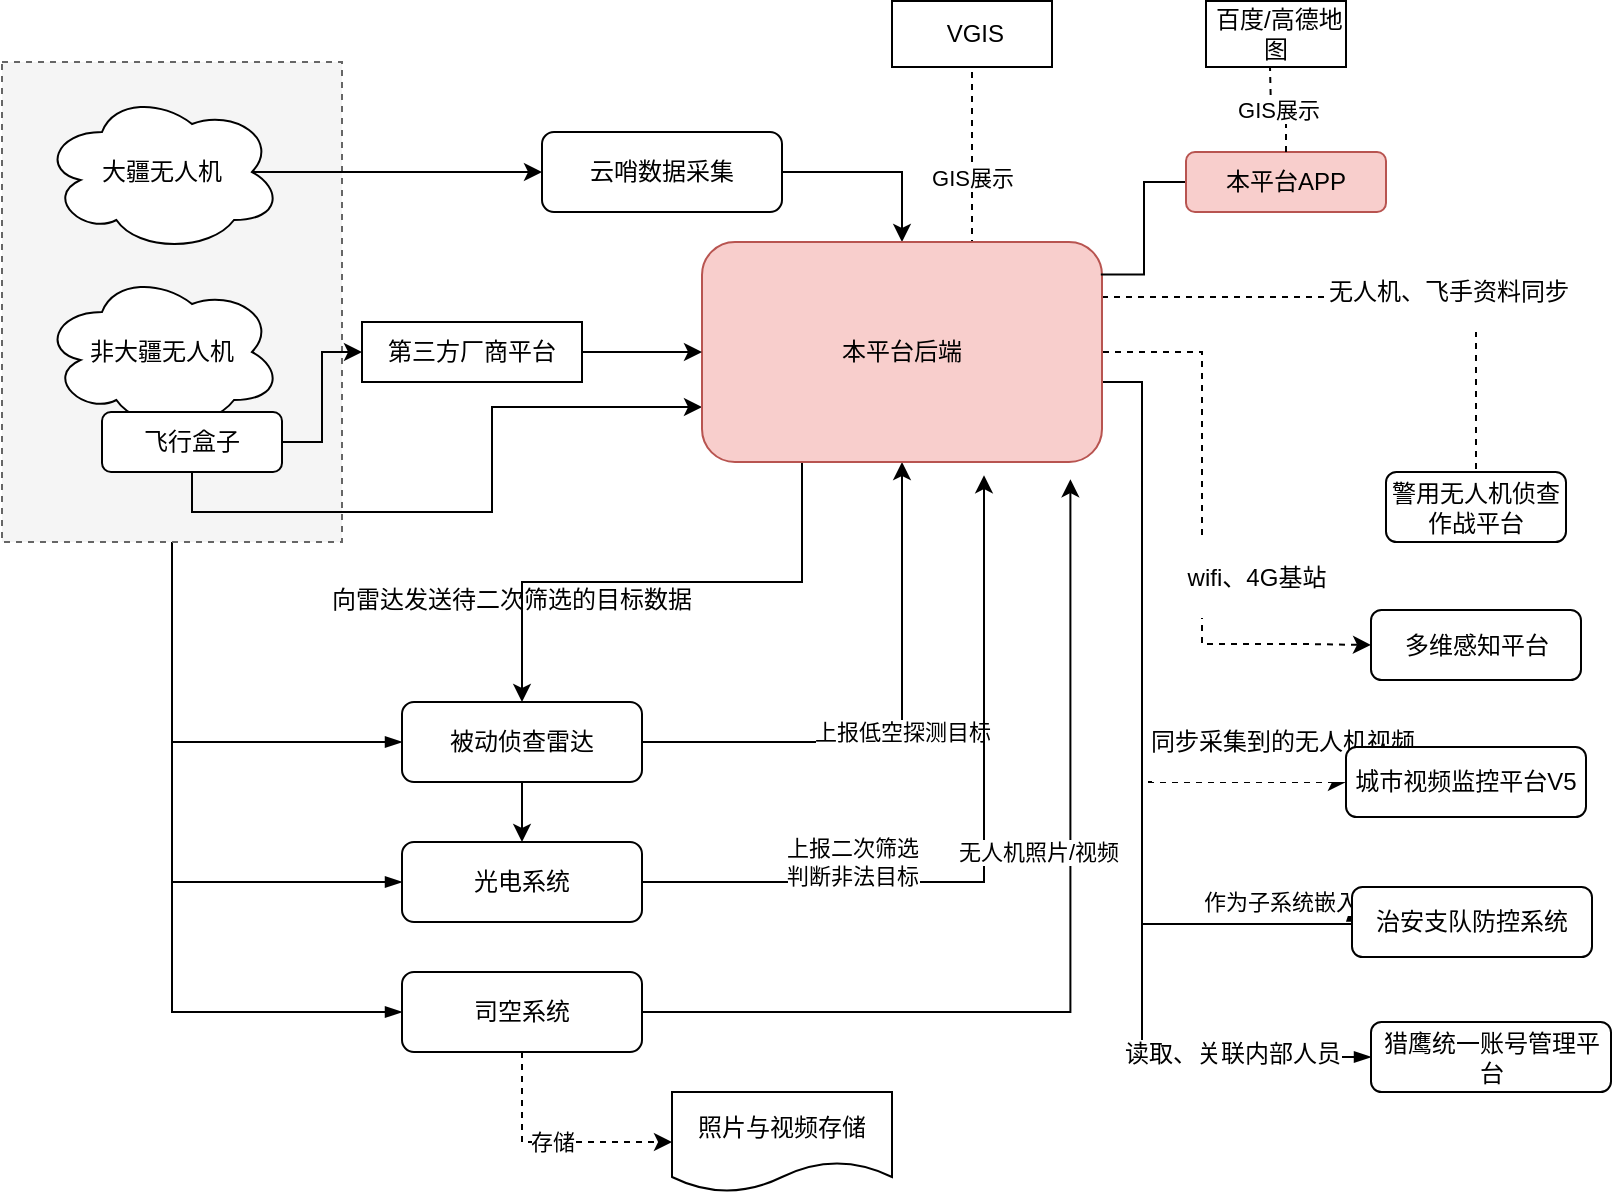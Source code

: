 <mxfile version="10.6.2" type="github"><diagram id="ZXbhY7CVpI-BIAMXs6bf" name="Page-1"><mxGraphModel dx="1055" dy="552" grid="1" gridSize="10" guides="1" tooltips="1" connect="1" arrows="1" fold="1" page="1" pageScale="1" pageWidth="827" pageHeight="1169" math="0" shadow="0"><root><mxCell id="0"/><mxCell id="1" parent="0"/><mxCell id="SJN7MPmhMZ1LIdw3ViLj-26" style="edgeStyle=orthogonalEdgeStyle;rounded=0;orthogonalLoop=1;jettySize=auto;html=1;exitX=0.5;exitY=1;exitDx=0;exitDy=0;entryX=0;entryY=0.5;entryDx=0;entryDy=0;endArrow=blockThin;endFill=1;" edge="1" parent="1" source="SJN7MPmhMZ1LIdw3ViLj-25" target="JGGShvwqFwPRQf4y87TC-3"><mxGeometry relative="1" as="geometry"/></mxCell><mxCell id="SJN7MPmhMZ1LIdw3ViLj-27" style="edgeStyle=orthogonalEdgeStyle;rounded=0;orthogonalLoop=1;jettySize=auto;html=1;exitX=0.5;exitY=1;exitDx=0;exitDy=0;entryX=0;entryY=0.5;entryDx=0;entryDy=0;endArrow=blockThin;endFill=1;" edge="1" parent="1" source="SJN7MPmhMZ1LIdw3ViLj-25" target="JGGShvwqFwPRQf4y87TC-4"><mxGeometry relative="1" as="geometry"/></mxCell><mxCell id="SJN7MPmhMZ1LIdw3ViLj-28" style="edgeStyle=orthogonalEdgeStyle;rounded=0;orthogonalLoop=1;jettySize=auto;html=1;exitX=0.5;exitY=1;exitDx=0;exitDy=0;entryX=0;entryY=0.5;entryDx=0;entryDy=0;endArrow=blockThin;endFill=1;" edge="1" parent="1" source="SJN7MPmhMZ1LIdw3ViLj-25" target="JGGShvwqFwPRQf4y87TC-5"><mxGeometry relative="1" as="geometry"/></mxCell><mxCell id="SJN7MPmhMZ1LIdw3ViLj-25" value="" style="rounded=0;whiteSpace=wrap;html=1;dashed=1;fillColor=#f5f5f5;strokeColor=#666666;fontColor=#333333;" vertex="1" parent="1"><mxGeometry x="40" y="40" width="170" height="240" as="geometry"/></mxCell><mxCell id="JGGShvwqFwPRQf4y87TC-14" style="edgeStyle=orthogonalEdgeStyle;rounded=0;orthogonalLoop=1;jettySize=auto;html=1;exitX=0.875;exitY=0.5;exitDx=0;exitDy=0;exitPerimeter=0;" parent="1" source="JGGShvwqFwPRQf4y87TC-1" target="JGGShvwqFwPRQf4y87TC-2" edge="1"><mxGeometry relative="1" as="geometry"/></mxCell><mxCell id="JGGShvwqFwPRQf4y87TC-1" value="大疆无人机" style="ellipse;shape=cloud;whiteSpace=wrap;html=1;" parent="1" vertex="1"><mxGeometry x="60" y="55" width="120" height="80" as="geometry"/></mxCell><mxCell id="JGGShvwqFwPRQf4y87TC-13" style="edgeStyle=orthogonalEdgeStyle;rounded=0;orthogonalLoop=1;jettySize=auto;html=1;exitX=1;exitY=0.5;exitDx=0;exitDy=0;entryX=0.5;entryY=0;entryDx=0;entryDy=0;" parent="1" source="JGGShvwqFwPRQf4y87TC-2" target="JGGShvwqFwPRQf4y87TC-8" edge="1"><mxGeometry relative="1" as="geometry"/></mxCell><mxCell id="JGGShvwqFwPRQf4y87TC-2" value="云哨数据采集" style="rounded=1;whiteSpace=wrap;html=1;" parent="1" vertex="1"><mxGeometry x="310" y="75" width="120" height="40" as="geometry"/></mxCell><mxCell id="SJN7MPmhMZ1LIdw3ViLj-1" value="上报低空探测目标" style="edgeStyle=orthogonalEdgeStyle;rounded=0;orthogonalLoop=1;jettySize=auto;html=1;entryX=0.5;entryY=1;entryDx=0;entryDy=0;" edge="1" parent="1" source="JGGShvwqFwPRQf4y87TC-3" target="JGGShvwqFwPRQf4y87TC-8"><mxGeometry relative="1" as="geometry"/></mxCell><mxCell id="SJN7MPmhMZ1LIdw3ViLj-4" style="edgeStyle=orthogonalEdgeStyle;rounded=0;orthogonalLoop=1;jettySize=auto;html=1;exitX=0.5;exitY=1;exitDx=0;exitDy=0;entryX=0.5;entryY=0;entryDx=0;entryDy=0;" edge="1" parent="1" source="JGGShvwqFwPRQf4y87TC-3" target="JGGShvwqFwPRQf4y87TC-4"><mxGeometry relative="1" as="geometry"/></mxCell><mxCell id="JGGShvwqFwPRQf4y87TC-3" value="被动侦查雷达" style="rounded=1;whiteSpace=wrap;html=1;" parent="1" vertex="1"><mxGeometry x="240" y="360" width="120" height="40" as="geometry"/></mxCell><mxCell id="SJN7MPmhMZ1LIdw3ViLj-3" value="上报二次筛选&lt;br&gt;判断非法目标" style="edgeStyle=orthogonalEdgeStyle;rounded=0;orthogonalLoop=1;jettySize=auto;html=1;exitX=1;exitY=0.5;exitDx=0;exitDy=0;entryX=0.705;entryY=1.06;entryDx=0;entryDy=0;entryPerimeter=0;" edge="1" parent="1" source="JGGShvwqFwPRQf4y87TC-4" target="JGGShvwqFwPRQf4y87TC-8"><mxGeometry x="-0.443" y="10" relative="1" as="geometry"><mxPoint as="offset"/></mxGeometry></mxCell><mxCell id="JGGShvwqFwPRQf4y87TC-4" value="光电系统" style="rounded=1;whiteSpace=wrap;html=1;" parent="1" vertex="1"><mxGeometry x="240" y="430" width="120" height="40" as="geometry"/></mxCell><mxCell id="SJN7MPmhMZ1LIdw3ViLj-2" value="无人机照片/视频" style="edgeStyle=orthogonalEdgeStyle;rounded=0;orthogonalLoop=1;jettySize=auto;html=1;exitX=1;exitY=0.5;exitDx=0;exitDy=0;entryX=0.921;entryY=1.078;entryDx=0;entryDy=0;entryPerimeter=0;" edge="1" parent="1" source="JGGShvwqFwPRQf4y87TC-5" target="JGGShvwqFwPRQf4y87TC-8"><mxGeometry x="-0.342" y="40" relative="1" as="geometry"><mxPoint x="40" y="-40" as="offset"/></mxGeometry></mxCell><mxCell id="SJN7MPmhMZ1LIdw3ViLj-8" value="存储" style="edgeStyle=orthogonalEdgeStyle;rounded=0;orthogonalLoop=1;jettySize=auto;html=1;exitX=0.5;exitY=1;exitDx=0;exitDy=0;entryX=0;entryY=0.5;entryDx=0;entryDy=0;dashed=1;" edge="1" parent="1" source="JGGShvwqFwPRQf4y87TC-5" target="SJN7MPmhMZ1LIdw3ViLj-7"><mxGeometry relative="1" as="geometry"/></mxCell><mxCell id="JGGShvwqFwPRQf4y87TC-5" value="司空系统" style="rounded=1;whiteSpace=wrap;html=1;" parent="1" vertex="1"><mxGeometry x="240" y="495" width="120" height="40" as="geometry"/></mxCell><mxCell id="JGGShvwqFwPRQf4y87TC-6" value="非大疆无人机" style="ellipse;shape=cloud;whiteSpace=wrap;html=1;" parent="1" vertex="1"><mxGeometry x="60" y="145" width="120" height="80" as="geometry"/></mxCell><mxCell id="JGGShvwqFwPRQf4y87TC-10" style="edgeStyle=orthogonalEdgeStyle;rounded=0;orthogonalLoop=1;jettySize=auto;html=1;exitX=1;exitY=0.5;exitDx=0;exitDy=0;entryX=0;entryY=0.5;entryDx=0;entryDy=0;" parent="1" source="JGGShvwqFwPRQf4y87TC-7" target="JGGShvwqFwPRQf4y87TC-9" edge="1"><mxGeometry relative="1" as="geometry"/></mxCell><mxCell id="JGGShvwqFwPRQf4y87TC-11" style="edgeStyle=orthogonalEdgeStyle;rounded=0;orthogonalLoop=1;jettySize=auto;html=1;exitX=0.5;exitY=1;exitDx=0;exitDy=0;entryX=0;entryY=0.75;entryDx=0;entryDy=0;" parent="1" source="JGGShvwqFwPRQf4y87TC-7" target="JGGShvwqFwPRQf4y87TC-8" edge="1"><mxGeometry relative="1" as="geometry"/></mxCell><mxCell id="JGGShvwqFwPRQf4y87TC-7" value="飞行盒子" style="rounded=1;whiteSpace=wrap;html=1;" parent="1" vertex="1"><mxGeometry x="90" y="215" width="90" height="30" as="geometry"/></mxCell><mxCell id="SJN7MPmhMZ1LIdw3ViLj-6" style="edgeStyle=orthogonalEdgeStyle;rounded=0;orthogonalLoop=1;jettySize=auto;html=1;exitX=0.25;exitY=1;exitDx=0;exitDy=0;entryX=0.5;entryY=0;entryDx=0;entryDy=0;" edge="1" parent="1" source="JGGShvwqFwPRQf4y87TC-8" target="JGGShvwqFwPRQf4y87TC-3"><mxGeometry relative="1" as="geometry"/></mxCell><mxCell id="SJN7MPmhMZ1LIdw3ViLj-11" style="edgeStyle=orthogonalEdgeStyle;rounded=0;orthogonalLoop=1;jettySize=auto;html=1;exitX=1;exitY=0.5;exitDx=0;exitDy=0;entryX=0;entryY=0.5;entryDx=0;entryDy=0;dashed=1;" edge="1" parent="1" source="JGGShvwqFwPRQf4y87TC-8" target="SJN7MPmhMZ1LIdw3ViLj-10"><mxGeometry relative="1" as="geometry"><Array as="points"><mxPoint x="580" y="200"/><mxPoint x="610" y="200"/><mxPoint x="610" y="400"/></Array></mxGeometry></mxCell><mxCell id="SJN7MPmhMZ1LIdw3ViLj-12" value="&lt;p&gt;&lt;span&gt;&lt;font face=&quot;宋体&quot;&gt;同步采集到的无人机视频&lt;/font&gt;&lt;/span&gt;&lt;/p&gt;" style="text;html=1;resizable=0;points=[];align=center;verticalAlign=middle;labelBackgroundColor=#ffffff;" vertex="1" connectable="0" parent="SJN7MPmhMZ1LIdw3ViLj-11"><mxGeometry x="0.2" y="-1" relative="1" as="geometry"><mxPoint x="71" y="21" as="offset"/></mxGeometry></mxCell><mxCell id="SJN7MPmhMZ1LIdw3ViLj-19" style="edgeStyle=orthogonalEdgeStyle;rounded=0;orthogonalLoop=1;jettySize=auto;html=1;exitX=1;exitY=0.25;exitDx=0;exitDy=0;dashed=1;entryX=0;entryY=0.5;entryDx=0;entryDy=0;" edge="1" parent="1" source="JGGShvwqFwPRQf4y87TC-8" target="SJN7MPmhMZ1LIdw3ViLj-18"><mxGeometry relative="1" as="geometry"><Array as="points"><mxPoint x="580" y="185"/><mxPoint x="640" y="185"/><mxPoint x="640" y="331"/><mxPoint x="690" y="331"/><mxPoint x="690" y="332"/></Array></mxGeometry></mxCell><mxCell id="SJN7MPmhMZ1LIdw3ViLj-20" value="&lt;p&gt;&lt;span&gt;w&lt;/span&gt;&lt;span&gt;ifi&lt;/span&gt;&lt;span&gt;&lt;font face=&quot;宋体&quot;&gt;、&lt;/font&gt;4&lt;/span&gt;&lt;span&gt;G&lt;/span&gt;&lt;span&gt;&lt;font face=&quot;宋体&quot;&gt;基站&lt;/font&gt;&lt;/span&gt;&lt;/p&gt;" style="text;html=1;resizable=0;points=[];align=center;verticalAlign=middle;labelBackgroundColor=#ffffff;" vertex="1" connectable="0" parent="SJN7MPmhMZ1LIdw3ViLj-19"><mxGeometry x="0.505" y="2" relative="1" as="geometry"><mxPoint x="23" y="-31" as="offset"/></mxGeometry></mxCell><mxCell id="SJN7MPmhMZ1LIdw3ViLj-22" value="GIS展示" style="edgeStyle=orthogonalEdgeStyle;rounded=0;orthogonalLoop=1;jettySize=auto;html=1;dashed=1;endArrow=none;endFill=0;" edge="1" parent="1"><mxGeometry relative="1" as="geometry"><mxPoint x="525" y="150" as="sourcePoint"/><mxPoint x="525" y="45" as="targetPoint"/></mxGeometry></mxCell><mxCell id="SJN7MPmhMZ1LIdw3ViLj-24" style="edgeStyle=orthogonalEdgeStyle;rounded=0;orthogonalLoop=1;jettySize=auto;html=1;exitX=1;exitY=0.25;exitDx=0;exitDy=0;dashed=1;endArrow=none;endFill=0;" edge="1" parent="1" source="JGGShvwqFwPRQf4y87TC-8" target="SJN7MPmhMZ1LIdw3ViLj-23"><mxGeometry relative="1" as="geometry"/></mxCell><mxCell id="SJN7MPmhMZ1LIdw3ViLj-31" value="&lt;p&gt;&lt;span&gt;&lt;font face=&quot;宋体&quot;&gt;无人机、飞手资料同步&lt;/font&gt;&lt;/span&gt;&lt;/p&gt;" style="text;html=1;resizable=0;points=[];align=center;verticalAlign=middle;labelBackgroundColor=#ffffff;" vertex="1" connectable="0" parent="SJN7MPmhMZ1LIdw3ViLj-24"><mxGeometry x="0.261" y="3" relative="1" as="geometry"><mxPoint as="offset"/></mxGeometry></mxCell><mxCell id="SJN7MPmhMZ1LIdw3ViLj-35" value="作为子系统嵌入" style="edgeStyle=orthogonalEdgeStyle;rounded=0;orthogonalLoop=1;jettySize=auto;html=1;exitX=1;exitY=0.75;exitDx=0;exitDy=0;entryX=0;entryY=0.25;entryDx=0;entryDy=0;endArrow=blockThin;endFill=1;" edge="1" parent="1" source="JGGShvwqFwPRQf4y87TC-8" target="SJN7MPmhMZ1LIdw3ViLj-32"><mxGeometry x="0.778" y="11" relative="1" as="geometry"><Array as="points"><mxPoint x="610" y="200"/><mxPoint x="610" y="471"/></Array><mxPoint as="offset"/></mxGeometry></mxCell><mxCell id="SJN7MPmhMZ1LIdw3ViLj-37" style="edgeStyle=orthogonalEdgeStyle;rounded=0;orthogonalLoop=1;jettySize=auto;html=1;exitX=1;exitY=0.75;exitDx=0;exitDy=0;entryX=0;entryY=0.5;entryDx=0;entryDy=0;endArrow=blockThin;endFill=1;" edge="1" parent="1" source="JGGShvwqFwPRQf4y87TC-8" target="SJN7MPmhMZ1LIdw3ViLj-36"><mxGeometry relative="1" as="geometry"><Array as="points"><mxPoint x="610" y="200"/><mxPoint x="610" y="538"/></Array></mxGeometry></mxCell><mxCell id="SJN7MPmhMZ1LIdw3ViLj-38" value="读取、关联内部人员" style="text;html=1;resizable=0;points=[];align=center;verticalAlign=middle;labelBackgroundColor=#ffffff;" vertex="1" connectable="0" parent="SJN7MPmhMZ1LIdw3ViLj-37"><mxGeometry x="0.712" y="2" relative="1" as="geometry"><mxPoint as="offset"/></mxGeometry></mxCell><mxCell id="JGGShvwqFwPRQf4y87TC-8" value="本平台后端" style="rounded=1;whiteSpace=wrap;html=1;fillColor=#f8cecc;strokeColor=#b85450;labelPosition=center;verticalLabelPosition=middle;align=center;verticalAlign=middle;" parent="1" vertex="1"><mxGeometry x="390" y="130" width="200" height="110" as="geometry"/></mxCell><mxCell id="JGGShvwqFwPRQf4y87TC-12" style="edgeStyle=orthogonalEdgeStyle;rounded=0;orthogonalLoop=1;jettySize=auto;html=1;exitX=1;exitY=0.5;exitDx=0;exitDy=0;" parent="1" source="JGGShvwqFwPRQf4y87TC-9" target="JGGShvwqFwPRQf4y87TC-8" edge="1"><mxGeometry relative="1" as="geometry"/></mxCell><mxCell id="JGGShvwqFwPRQf4y87TC-9" value="第三方厂商平台" style="rounded=0;whiteSpace=wrap;html=1;" parent="1" vertex="1"><mxGeometry x="220" y="170" width="110" height="30" as="geometry"/></mxCell><mxCell id="SJN7MPmhMZ1LIdw3ViLj-5" value="向雷达发送待二次筛选的目标数据" style="text;html=1;" vertex="1" parent="1"><mxGeometry x="203" y="295" width="210" height="30" as="geometry"/></mxCell><mxCell id="SJN7MPmhMZ1LIdw3ViLj-7" value="照片与视频存储" style="shape=document;whiteSpace=wrap;html=1;boundedLbl=1;" vertex="1" parent="1"><mxGeometry x="375" y="555" width="110" height="50" as="geometry"/></mxCell><mxCell id="SJN7MPmhMZ1LIdw3ViLj-10" value="&lt;p&gt;&lt;span&gt;&lt;font face=&quot;宋体&quot;&gt;城市视频监控平台&lt;/font&gt;V&lt;/span&gt;&lt;span&gt;5&lt;/span&gt;&lt;/p&gt;" style="rounded=1;whiteSpace=wrap;html=1;" vertex="1" parent="1"><mxGeometry x="712" y="382.5" width="120" height="35" as="geometry"/></mxCell><mxCell id="SJN7MPmhMZ1LIdw3ViLj-13" value="&amp;nbsp;VGIS" style="rounded=0;whiteSpace=wrap;html=1;" vertex="1" parent="1"><mxGeometry x="485" y="9.5" width="80" height="33" as="geometry"/></mxCell><mxCell id="SJN7MPmhMZ1LIdw3ViLj-40" style="edgeStyle=orthogonalEdgeStyle;rounded=0;orthogonalLoop=1;jettySize=auto;html=1;exitX=0;exitY=0.5;exitDx=0;exitDy=0;entryX=0.997;entryY=0.148;entryDx=0;entryDy=0;entryPerimeter=0;endArrow=none;endFill=0;" edge="1" parent="1" source="SJN7MPmhMZ1LIdw3ViLj-16" target="JGGShvwqFwPRQf4y87TC-8"><mxGeometry relative="1" as="geometry"/></mxCell><mxCell id="SJN7MPmhMZ1LIdw3ViLj-16" value="本平台APP" style="rounded=1;whiteSpace=wrap;html=1;fillColor=#f8cecc;strokeColor=#b85450;" vertex="1" parent="1"><mxGeometry x="632" y="85" width="100" height="30" as="geometry"/></mxCell><mxCell id="SJN7MPmhMZ1LIdw3ViLj-17" value="&amp;nbsp;百度/高德地图" style="rounded=0;whiteSpace=wrap;html=1;" vertex="1" parent="1"><mxGeometry x="642" y="9.5" width="70" height="33" as="geometry"/></mxCell><mxCell id="SJN7MPmhMZ1LIdw3ViLj-18" value="&lt;p&gt;&lt;span&gt;&lt;font face=&quot;宋体&quot;&gt;多维感知平台&lt;/font&gt;&lt;/span&gt;&lt;/p&gt;" style="rounded=1;whiteSpace=wrap;html=1;" vertex="1" parent="1"><mxGeometry x="724.5" y="314" width="105" height="35" as="geometry"/></mxCell><mxCell id="SJN7MPmhMZ1LIdw3ViLj-23" value="&lt;p&gt;&lt;span&gt;&lt;font face=&quot;宋体&quot;&gt;警用无人机侦查作战平台&lt;/font&gt;&lt;/span&gt;&lt;/p&gt;" style="rounded=1;whiteSpace=wrap;html=1;" vertex="1" parent="1"><mxGeometry x="732" y="245" width="90" height="35" as="geometry"/></mxCell><mxCell id="SJN7MPmhMZ1LIdw3ViLj-32" value="&lt;p&gt;&lt;span&gt;&lt;font face=&quot;宋体&quot;&gt;治安支队防控系统&lt;/font&gt;&lt;/span&gt;&lt;/p&gt;" style="rounded=1;whiteSpace=wrap;html=1;" vertex="1" parent="1"><mxGeometry x="715" y="452.5" width="120" height="35" as="geometry"/></mxCell><mxCell id="SJN7MPmhMZ1LIdw3ViLj-36" value="&lt;p&gt;&lt;span&gt;&lt;font face=&quot;宋体&quot;&gt;猎鹰统一账号管理平台&lt;/font&gt;&lt;/span&gt;&lt;/p&gt;" style="rounded=1;whiteSpace=wrap;html=1;" vertex="1" parent="1"><mxGeometry x="724.5" y="520" width="120" height="35" as="geometry"/></mxCell><mxCell id="SJN7MPmhMZ1LIdw3ViLj-41" value="GIS展示" style="edgeStyle=orthogonalEdgeStyle;rounded=0;orthogonalLoop=1;jettySize=auto;html=1;dashed=1;endArrow=none;endFill=0;exitX=0.5;exitY=0;exitDx=0;exitDy=0;" edge="1" parent="1" source="SJN7MPmhMZ1LIdw3ViLj-16"><mxGeometry relative="1" as="geometry"><mxPoint x="674" y="147.5" as="sourcePoint"/><mxPoint x="674" y="42.5" as="targetPoint"/></mxGeometry></mxCell></root></mxGraphModel></diagram></mxfile>